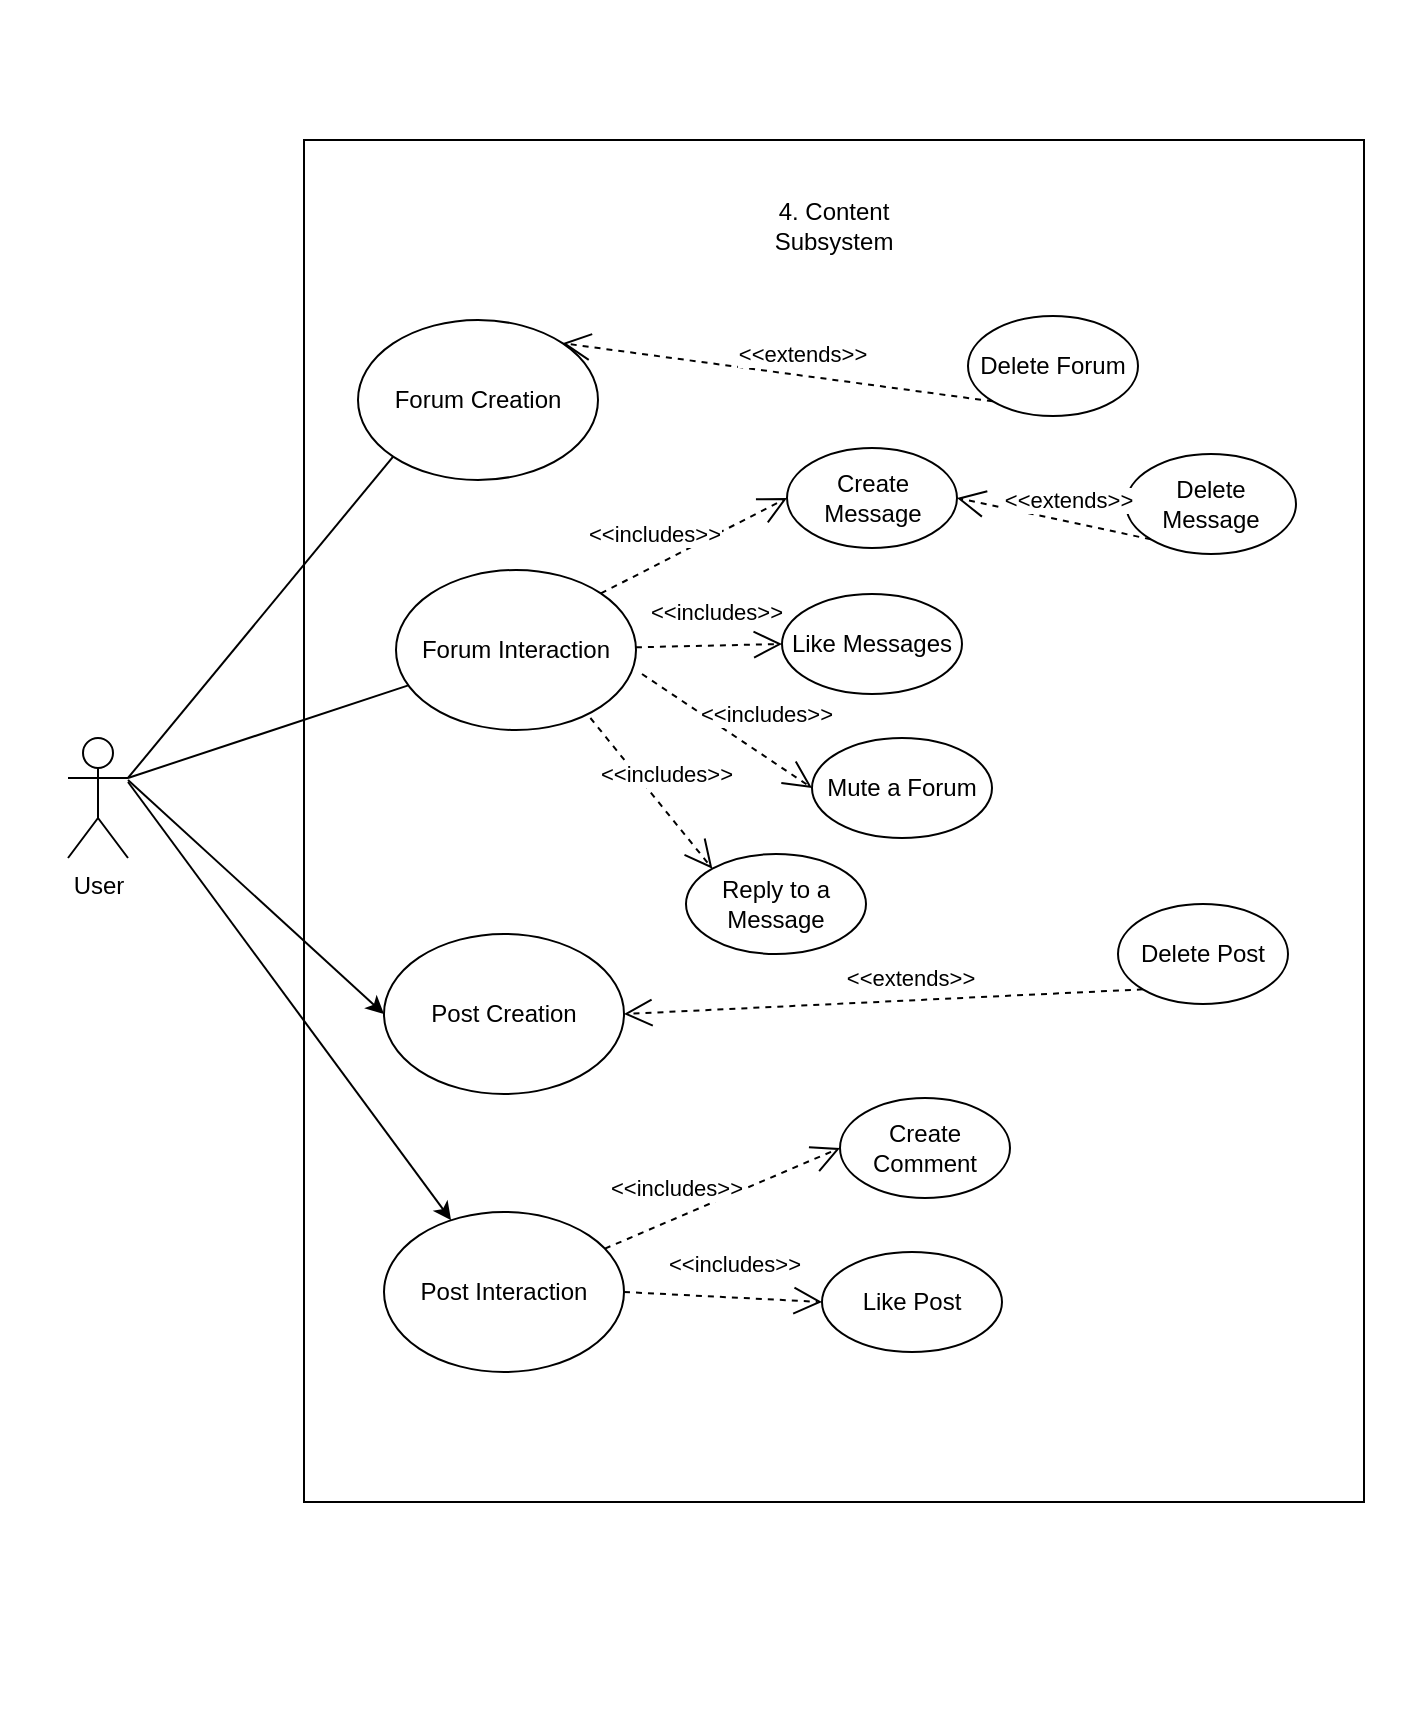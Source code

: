<mxfile>
    <diagram name="Page-1" id="tFtbdX1ovqvAF_41Vxhx">
        <mxGraphModel dx="1786" dy="1187" grid="0" gridSize="10" guides="1" tooltips="1" connect="1" arrows="1" fold="1" page="0" pageScale="1" pageWidth="850" pageHeight="1100" math="0" shadow="0">
            <root>
                <mxCell id="0"/>
                <mxCell id="1" parent="0"/>
                <mxCell id="4" value="" style="rounded=0;whiteSpace=wrap;html=1;strokeColor=none;" vertex="1" parent="1">
                    <mxGeometry x="-5" y="-33" width="709" height="860" as="geometry"/>
                </mxCell>
                <mxCell id="8dbzwXfBBkByxiEQPmbJ-52" value="" style="rounded=0;whiteSpace=wrap;html=1;" parent="1" vertex="1">
                    <mxGeometry x="147" y="37" width="530" height="681" as="geometry"/>
                </mxCell>
                <mxCell id="8dbzwXfBBkByxiEQPmbJ-53" value="Forum Creation" style="ellipse;whiteSpace=wrap;html=1;" parent="1" vertex="1">
                    <mxGeometry x="174.001" y="127.002" width="120" height="80" as="geometry"/>
                </mxCell>
                <mxCell id="8dbzwXfBBkByxiEQPmbJ-54" value="Forum Interaction" style="ellipse;whiteSpace=wrap;html=1;" parent="1" vertex="1">
                    <mxGeometry x="193.001" y="252.002" width="120" height="80" as="geometry"/>
                </mxCell>
                <mxCell id="8dbzwXfBBkByxiEQPmbJ-56" value="" style="endArrow=none;html=1;rounded=0;exitX=1;exitY=0.333;exitDx=0;exitDy=0;exitPerimeter=0;" parent="1" target="8dbzwXfBBkByxiEQPmbJ-54" edge="1" source="8dbzwXfBBkByxiEQPmbJ-55">
                    <mxGeometry width="50" height="50" relative="1" as="geometry">
                        <mxPoint x="77.001" y="297.002" as="sourcePoint"/>
                        <mxPoint x="297.001" y="227.002" as="targetPoint"/>
                    </mxGeometry>
                </mxCell>
                <mxCell id="6" style="edgeStyle=none;html=1;entryX=0;entryY=0.5;entryDx=0;entryDy=0;" edge="1" parent="1" target="5">
                    <mxGeometry relative="1" as="geometry">
                        <mxPoint x="59" y="357" as="sourcePoint"/>
                    </mxGeometry>
                </mxCell>
                <mxCell id="13" style="edgeStyle=none;html=1;" edge="1" parent="1" target="12">
                    <mxGeometry relative="1" as="geometry">
                        <mxPoint x="59" y="358" as="sourcePoint"/>
                    </mxGeometry>
                </mxCell>
                <mxCell id="8dbzwXfBBkByxiEQPmbJ-55" value="User" style="shape=umlActor;verticalLabelPosition=bottom;verticalAlign=top;html=1;outlineConnect=0;" parent="1" vertex="1">
                    <mxGeometry x="29.001" y="336.002" width="30" height="60" as="geometry"/>
                </mxCell>
                <mxCell id="8dbzwXfBBkByxiEQPmbJ-57" value="Create Message" style="ellipse;whiteSpace=wrap;html=1;" parent="1" vertex="1">
                    <mxGeometry x="388.501" y="191.002" width="85" height="50" as="geometry"/>
                </mxCell>
                <mxCell id="8dbzwXfBBkByxiEQPmbJ-59" value="Like Messages" style="ellipse;whiteSpace=wrap;html=1;" parent="1" vertex="1">
                    <mxGeometry x="386.001" y="264.002" width="90" height="50" as="geometry"/>
                </mxCell>
                <mxCell id="8dbzwXfBBkByxiEQPmbJ-60" value="Mute a Forum" style="ellipse;whiteSpace=wrap;html=1;" parent="1" vertex="1">
                    <mxGeometry x="401.001" y="336.002" width="90" height="50" as="geometry"/>
                </mxCell>
                <mxCell id="8dbzwXfBBkByxiEQPmbJ-61" value="&amp;lt;&amp;lt;includes&amp;gt;&amp;gt;" style="endArrow=open;endSize=12;dashed=1;html=1;rounded=0;entryX=0;entryY=0.5;entryDx=0;entryDy=0;exitX=1;exitY=0;exitDx=0;exitDy=0;" parent="1" source="8dbzwXfBBkByxiEQPmbJ-54" target="8dbzwXfBBkByxiEQPmbJ-57" edge="1">
                    <mxGeometry x="-0.294" y="14" width="160" relative="1" as="geometry">
                        <mxPoint x="327.001" y="96.002" as="sourcePoint"/>
                        <mxPoint x="452.001" y="96.002" as="targetPoint"/>
                        <mxPoint as="offset"/>
                    </mxGeometry>
                </mxCell>
                <mxCell id="8dbzwXfBBkByxiEQPmbJ-63" value="&amp;lt;&amp;lt;includes&amp;gt;&amp;gt;" style="endArrow=open;endSize=12;dashed=1;html=1;rounded=0;entryX=0;entryY=0.5;entryDx=0;entryDy=0;" parent="1" source="8dbzwXfBBkByxiEQPmbJ-54" target="8dbzwXfBBkByxiEQPmbJ-59" edge="1">
                    <mxGeometry x="0.095" y="17" width="160" relative="1" as="geometry">
                        <mxPoint x="297.001" y="337.002" as="sourcePoint"/>
                        <mxPoint x="407.001" y="197.002" as="targetPoint"/>
                        <mxPoint as="offset"/>
                    </mxGeometry>
                </mxCell>
                <mxCell id="8dbzwXfBBkByxiEQPmbJ-64" value="&amp;lt;&amp;lt;includes&amp;gt;&amp;gt;" style="endArrow=open;endSize=12;dashed=1;html=1;rounded=0;exitX=1.025;exitY=0.65;exitDx=0;exitDy=0;exitPerimeter=0;entryX=0;entryY=0.5;entryDx=0;entryDy=0;" parent="1" source="8dbzwXfBBkByxiEQPmbJ-54" target="8dbzwXfBBkByxiEQPmbJ-60" edge="1">
                    <mxGeometry x="0.217" y="18" width="160" relative="1" as="geometry">
                        <mxPoint x="347.001" y="257.002" as="sourcePoint"/>
                        <mxPoint x="377.001" y="387.002" as="targetPoint"/>
                        <mxPoint as="offset"/>
                    </mxGeometry>
                </mxCell>
                <mxCell id="8dbzwXfBBkByxiEQPmbJ-65" value="" style="endArrow=none;html=1;rounded=0;entryX=0;entryY=1;entryDx=0;entryDy=0;exitX=1;exitY=0.333;exitDx=0;exitDy=0;exitPerimeter=0;" parent="1" target="8dbzwXfBBkByxiEQPmbJ-53" edge="1" source="8dbzwXfBBkByxiEQPmbJ-55">
                    <mxGeometry width="50" height="50" relative="1" as="geometry">
                        <mxPoint x="77.001" y="297.002" as="sourcePoint"/>
                        <mxPoint x="187.001" y="257.002" as="targetPoint"/>
                    </mxGeometry>
                </mxCell>
                <mxCell id="8dbzwXfBBkByxiEQPmbJ-66" value="Reply to a Message" style="ellipse;whiteSpace=wrap;html=1;" parent="1" vertex="1">
                    <mxGeometry x="338.001" y="394.002" width="90" height="50" as="geometry"/>
                </mxCell>
                <mxCell id="8dbzwXfBBkByxiEQPmbJ-67" value="&amp;lt;&amp;lt;includes&amp;gt;&amp;gt;" style="endArrow=open;endSize=12;dashed=1;html=1;rounded=0;entryX=0;entryY=0;entryDx=0;entryDy=0;exitX=0.81;exitY=0.925;exitDx=0;exitDy=0;exitPerimeter=0;" parent="1" source="8dbzwXfBBkByxiEQPmbJ-54" target="8dbzwXfBBkByxiEQPmbJ-66" edge="1">
                    <mxGeometry x="-0.057" y="12" width="160" relative="1" as="geometry">
                        <mxPoint x="308.001" y="427.002" as="sourcePoint"/>
                        <mxPoint x="387.001" y="397.002" as="targetPoint"/>
                        <mxPoint as="offset"/>
                    </mxGeometry>
                </mxCell>
                <mxCell id="8dbzwXfBBkByxiEQPmbJ-68" value="4. Content Subsystem" style="text;html=1;align=center;verticalAlign=middle;whiteSpace=wrap;rounded=0;" parent="1" vertex="1">
                    <mxGeometry x="382.001" y="65.002" width="60" height="30" as="geometry"/>
                </mxCell>
                <mxCell id="8dbzwXfBBkByxiEQPmbJ-69" value="Delete Forum" style="ellipse;whiteSpace=wrap;html=1;" parent="1" vertex="1">
                    <mxGeometry x="479.001" y="125.002" width="85" height="50" as="geometry"/>
                </mxCell>
                <mxCell id="8dbzwXfBBkByxiEQPmbJ-71" value="&amp;lt;&amp;lt;extends&amp;gt;&amp;gt;" style="endArrow=open;endSize=12;dashed=1;html=1;rounded=0;entryX=1;entryY=0;entryDx=0;entryDy=0;exitX=0;exitY=1;exitDx=0;exitDy=0;" parent="1" source="8dbzwXfBBkByxiEQPmbJ-69" target="8dbzwXfBBkByxiEQPmbJ-53" edge="1">
                    <mxGeometry x="-0.111" y="-11" width="160" relative="1" as="geometry">
                        <mxPoint x="327" y="207" as="sourcePoint"/>
                        <mxPoint x="436" y="133" as="targetPoint"/>
                        <mxPoint x="-1" as="offset"/>
                        <Array as="points"/>
                    </mxGeometry>
                </mxCell>
                <mxCell id="5" value="Post Creation&lt;br&gt;" style="ellipse;whiteSpace=wrap;html=1;" vertex="1" parent="1">
                    <mxGeometry x="187.001" y="434.002" width="120" height="80" as="geometry"/>
                </mxCell>
                <mxCell id="10" value="Delete Post" style="ellipse;whiteSpace=wrap;html=1;" vertex="1" parent="1">
                    <mxGeometry x="554.001" y="419.002" width="85" height="50" as="geometry"/>
                </mxCell>
                <mxCell id="11" value="&amp;lt;&amp;lt;extends&amp;gt;&amp;gt;" style="endArrow=open;endSize=12;dashed=1;html=1;rounded=0;exitX=0;exitY=1;exitDx=0;exitDy=0;entryX=1;entryY=0.5;entryDx=0;entryDy=0;" edge="1" parent="1" source="10" target="5">
                    <mxGeometry x="-0.111" y="-11" width="160" relative="1" as="geometry">
                        <mxPoint x="464.54" y="519" as="sourcePoint"/>
                        <mxPoint x="287.002" y="493.294" as="targetPoint"/>
                        <mxPoint x="-1" as="offset"/>
                        <Array as="points"/>
                    </mxGeometry>
                </mxCell>
                <mxCell id="12" value="Post Interaction" style="ellipse;whiteSpace=wrap;html=1;" vertex="1" parent="1">
                    <mxGeometry x="187.001" y="573.002" width="120" height="80" as="geometry"/>
                </mxCell>
                <mxCell id="14" value="Create Comment" style="ellipse;whiteSpace=wrap;html=1;" vertex="1" parent="1">
                    <mxGeometry x="415.001" y="516.002" width="85" height="50" as="geometry"/>
                </mxCell>
                <mxCell id="15" value="Like Post" style="ellipse;whiteSpace=wrap;html=1;" vertex="1" parent="1">
                    <mxGeometry x="406.001" y="593.002" width="90" height="50" as="geometry"/>
                </mxCell>
                <mxCell id="16" value="&amp;lt;&amp;lt;includes&amp;gt;&amp;gt;" style="endArrow=open;endSize=12;dashed=1;html=1;rounded=0;entryX=0;entryY=0.5;entryDx=0;entryDy=0;" edge="1" parent="1" target="14" source="12">
                    <mxGeometry x="-0.294" y="14" width="160" relative="1" as="geometry">
                        <mxPoint x="408.998" y="624.218" as="sourcePoint"/>
                        <mxPoint x="565.571" y="456.502" as="targetPoint"/>
                        <mxPoint as="offset"/>
                    </mxGeometry>
                </mxCell>
                <mxCell id="17" value="&amp;lt;&amp;lt;includes&amp;gt;&amp;gt;" style="endArrow=open;endSize=12;dashed=1;html=1;rounded=0;entryX=0;entryY=0.5;entryDx=0;entryDy=0;exitX=1;exitY=0.5;exitDx=0;exitDy=0;" edge="1" parent="1" target="15" source="12">
                    <mxGeometry x="0.095" y="17" width="160" relative="1" as="geometry">
                        <mxPoint x="426.537" y="651.139" as="sourcePoint"/>
                        <mxPoint x="520.571" y="557.502" as="targetPoint"/>
                        <mxPoint as="offset"/>
                    </mxGeometry>
                </mxCell>
                <mxCell id="18" value="Delete Message" style="ellipse;whiteSpace=wrap;html=1;" vertex="1" parent="1">
                    <mxGeometry x="558.001" y="194.002" width="85" height="50" as="geometry"/>
                </mxCell>
                <mxCell id="19" value="&amp;lt;&amp;lt;extends&amp;gt;&amp;gt;" style="endArrow=open;endSize=12;dashed=1;html=1;rounded=0;entryX=1;entryY=0.5;entryDx=0;entryDy=0;exitX=0;exitY=1;exitDx=0;exitDy=0;" edge="1" parent="1" source="18" target="8dbzwXfBBkByxiEQPmbJ-57">
                    <mxGeometry x="-0.111" y="-11" width="160" relative="1" as="geometry">
                        <mxPoint x="714.07" y="323" as="sourcePoint"/>
                        <mxPoint x="456.001" y="234.002" as="targetPoint"/>
                        <mxPoint x="-1" as="offset"/>
                        <Array as="points"/>
                    </mxGeometry>
                </mxCell>
            </root>
        </mxGraphModel>
    </diagram>
</mxfile>
